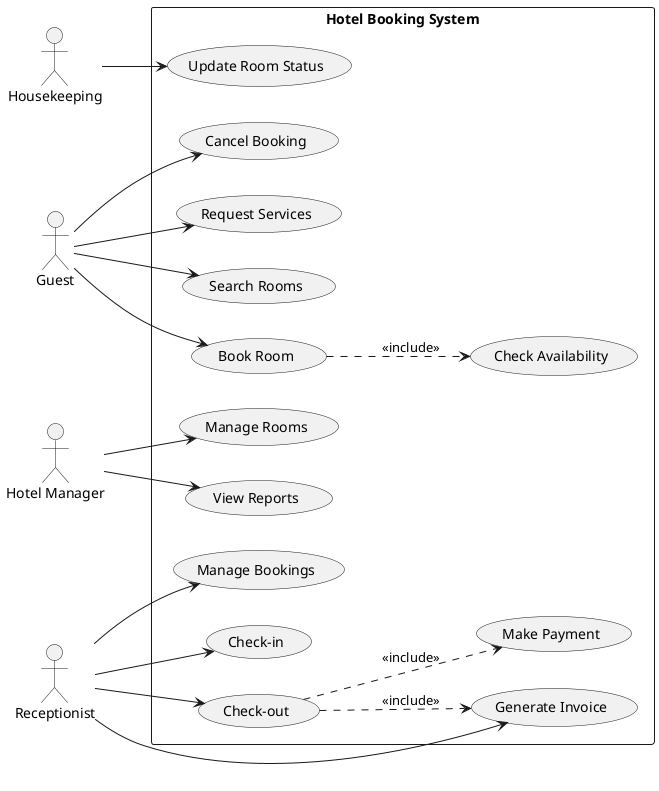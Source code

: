 @startuml Hotel Booking System

left to right direction
skinparam packageStyle rectangle

actor Guest as g
actor Receptionist as r
actor "Hotel Manager" as m
actor Housekeeping as h

rectangle "Hotel Booking System" {
    usecase "Search Rooms" as UC1
    usecase "Check Availability" as UC2
    usecase "Book Room" as UC3
    usecase "Cancel Booking" as UC4
    usecase "Check-in" as UC5
    usecase "Check-out" as UC6
    usecase "Make Payment" as UC7
    usecase "Request Services" as UC8
    usecase "Update Room Status" as UC9
    usecase "Manage Bookings" as UC10
    usecase "Generate Invoice" as UC11
    usecase "Manage Rooms" as UC12
    usecase "View Reports" as UC13
}

g --> UC1
g --> UC3
g --> UC4
g --> UC8

r --> UC5
r --> UC6
r --> UC10
r --> UC11

m --> UC12
m --> UC13

h --> UC9

UC3 ..> UC2 : <<include>>
UC6 ..> UC7 : <<include>>
UC6 ..> UC11 : <<include>>

@enduml
